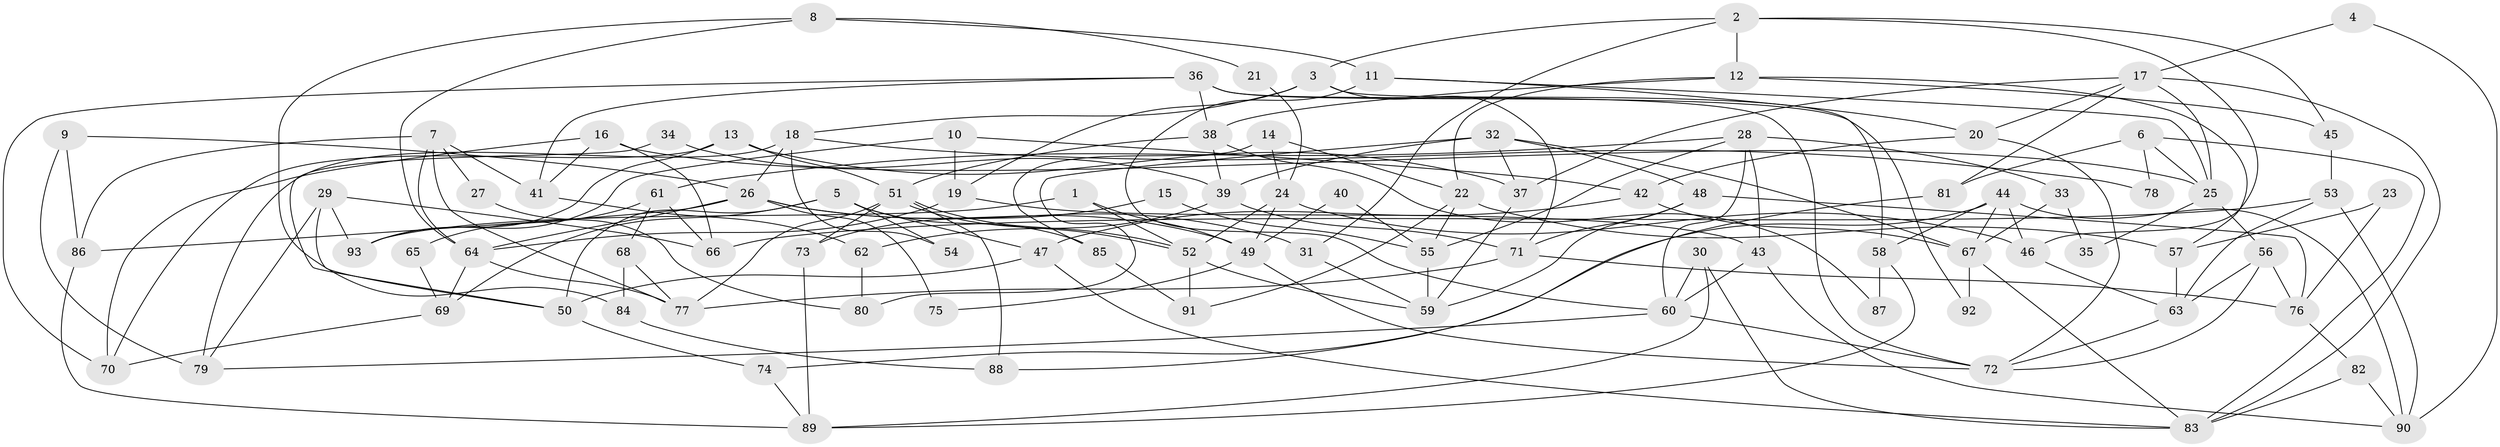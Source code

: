 // coarse degree distribution, {3: 0.1864406779661017, 6: 0.15254237288135594, 5: 0.13559322033898305, 4: 0.1694915254237288, 7: 0.1016949152542373, 8: 0.11864406779661017, 2: 0.1016949152542373, 10: 0.01694915254237288, 9: 0.01694915254237288}
// Generated by graph-tools (version 1.1) at 2025/41/03/06/25 10:41:53]
// undirected, 93 vertices, 186 edges
graph export_dot {
graph [start="1"]
  node [color=gray90,style=filled];
  1;
  2;
  3;
  4;
  5;
  6;
  7;
  8;
  9;
  10;
  11;
  12;
  13;
  14;
  15;
  16;
  17;
  18;
  19;
  20;
  21;
  22;
  23;
  24;
  25;
  26;
  27;
  28;
  29;
  30;
  31;
  32;
  33;
  34;
  35;
  36;
  37;
  38;
  39;
  40;
  41;
  42;
  43;
  44;
  45;
  46;
  47;
  48;
  49;
  50;
  51;
  52;
  53;
  54;
  55;
  56;
  57;
  58;
  59;
  60;
  61;
  62;
  63;
  64;
  65;
  66;
  67;
  68;
  69;
  70;
  71;
  72;
  73;
  74;
  75;
  76;
  77;
  78;
  79;
  80;
  81;
  82;
  83;
  84;
  85;
  86;
  87;
  88;
  89;
  90;
  91;
  92;
  93;
  1 -- 49;
  1 -- 93;
  1 -- 52;
  2 -- 3;
  2 -- 46;
  2 -- 12;
  2 -- 31;
  2 -- 45;
  3 -- 18;
  3 -- 19;
  3 -- 58;
  3 -- 71;
  4 -- 90;
  4 -- 17;
  5 -- 69;
  5 -- 47;
  5 -- 50;
  5 -- 54;
  5 -- 85;
  6 -- 83;
  6 -- 25;
  6 -- 78;
  6 -- 81;
  7 -- 64;
  7 -- 77;
  7 -- 27;
  7 -- 41;
  7 -- 86;
  8 -- 11;
  8 -- 84;
  8 -- 21;
  8 -- 64;
  9 -- 26;
  9 -- 79;
  9 -- 86;
  10 -- 19;
  10 -- 42;
  10 -- 93;
  11 -- 60;
  11 -- 20;
  11 -- 25;
  12 -- 45;
  12 -- 22;
  12 -- 38;
  12 -- 57;
  13 -- 93;
  13 -- 51;
  13 -- 37;
  13 -- 70;
  14 -- 24;
  14 -- 22;
  14 -- 85;
  15 -- 73;
  15 -- 55;
  16 -- 25;
  16 -- 70;
  16 -- 41;
  16 -- 66;
  17 -- 20;
  17 -- 25;
  17 -- 37;
  17 -- 81;
  17 -- 83;
  18 -- 26;
  18 -- 79;
  18 -- 54;
  18 -- 78;
  19 -- 64;
  19 -- 43;
  20 -- 42;
  20 -- 72;
  21 -- 24;
  22 -- 91;
  22 -- 55;
  22 -- 57;
  23 -- 76;
  23 -- 57;
  24 -- 52;
  24 -- 49;
  24 -- 46;
  25 -- 56;
  25 -- 35;
  26 -- 86;
  26 -- 31;
  26 -- 49;
  26 -- 64;
  26 -- 75;
  27 -- 80;
  28 -- 55;
  28 -- 60;
  28 -- 33;
  28 -- 43;
  28 -- 61;
  29 -- 50;
  29 -- 66;
  29 -- 79;
  29 -- 93;
  30 -- 89;
  30 -- 60;
  30 -- 83;
  31 -- 59;
  32 -- 48;
  32 -- 37;
  32 -- 39;
  32 -- 67;
  32 -- 80;
  33 -- 67;
  33 -- 35;
  34 -- 50;
  34 -- 39;
  36 -- 41;
  36 -- 38;
  36 -- 70;
  36 -- 72;
  36 -- 92;
  37 -- 59;
  38 -- 51;
  38 -- 39;
  38 -- 87;
  39 -- 62;
  39 -- 71;
  40 -- 49;
  40 -- 55;
  41 -- 62;
  42 -- 67;
  42 -- 47;
  43 -- 90;
  43 -- 60;
  44 -- 67;
  44 -- 46;
  44 -- 58;
  44 -- 74;
  44 -- 90;
  45 -- 53;
  46 -- 63;
  47 -- 50;
  47 -- 83;
  48 -- 71;
  48 -- 59;
  48 -- 76;
  49 -- 72;
  49 -- 75;
  50 -- 74;
  51 -- 77;
  51 -- 52;
  51 -- 52;
  51 -- 73;
  51 -- 88;
  52 -- 59;
  52 -- 91;
  53 -- 63;
  53 -- 90;
  53 -- 66;
  55 -- 59;
  56 -- 76;
  56 -- 72;
  56 -- 63;
  57 -- 63;
  58 -- 87;
  58 -- 89;
  60 -- 72;
  60 -- 79;
  61 -- 66;
  61 -- 65;
  61 -- 68;
  62 -- 80;
  63 -- 72;
  64 -- 69;
  64 -- 77;
  65 -- 69;
  67 -- 83;
  67 -- 92;
  68 -- 77;
  68 -- 84;
  69 -- 70;
  71 -- 76;
  71 -- 77;
  73 -- 89;
  74 -- 89;
  76 -- 82;
  81 -- 88;
  82 -- 83;
  82 -- 90;
  84 -- 88;
  85 -- 91;
  86 -- 89;
}
